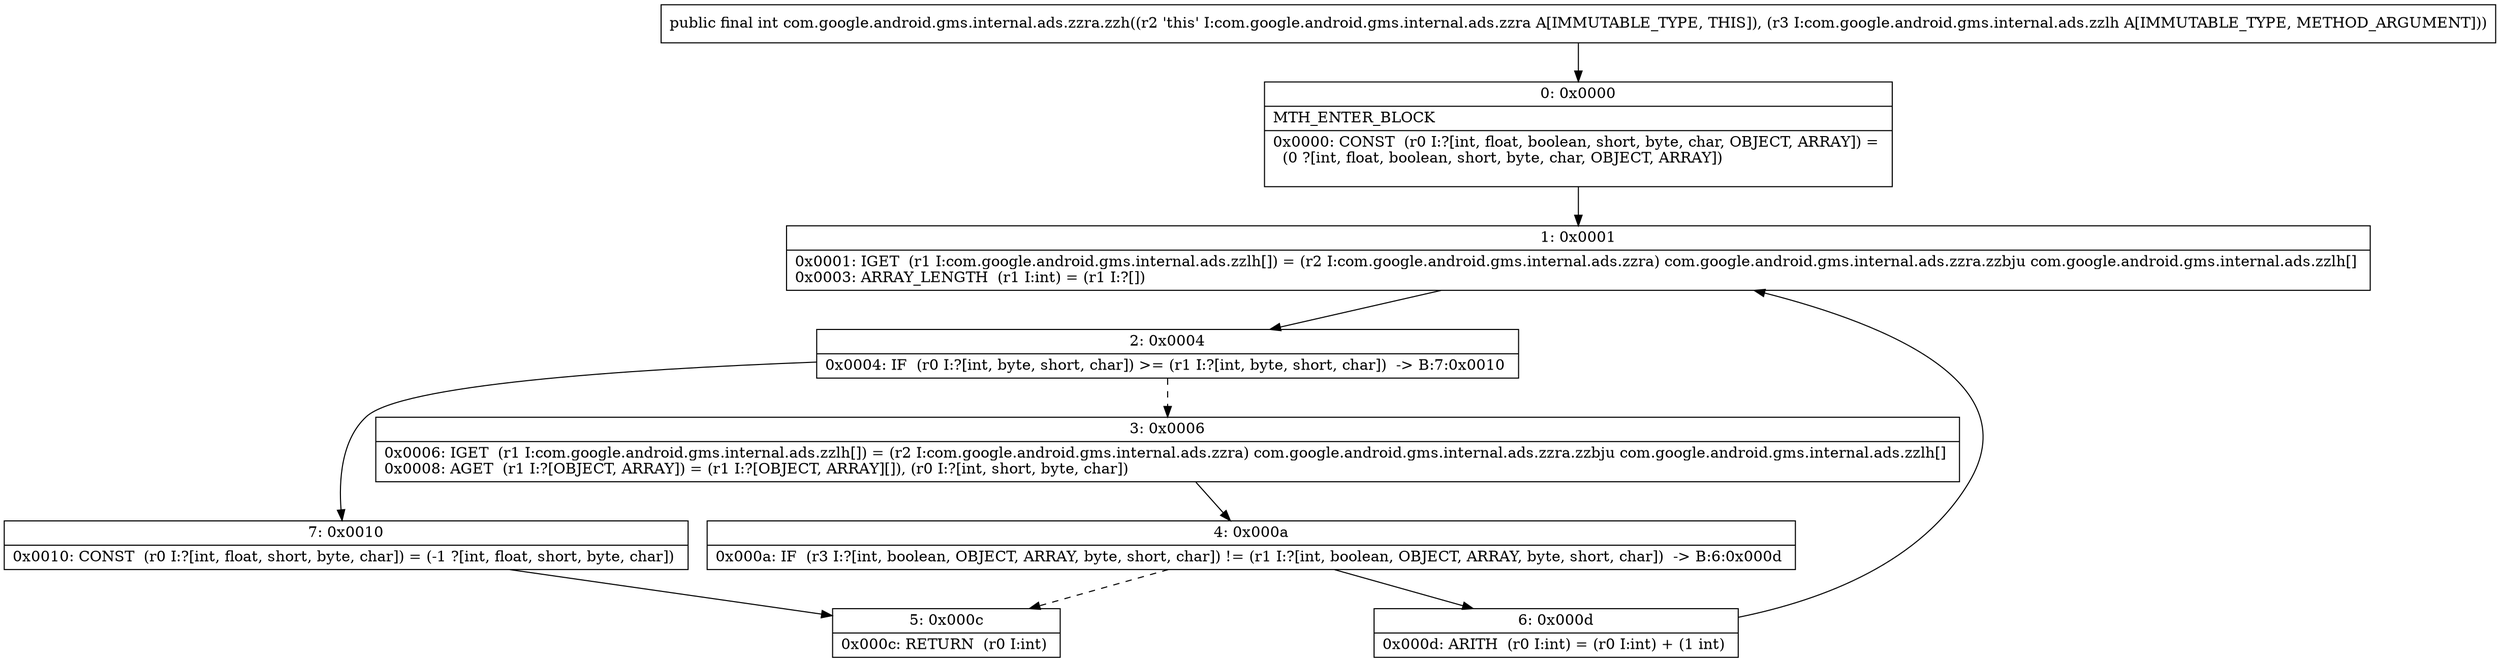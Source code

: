 digraph "CFG forcom.google.android.gms.internal.ads.zzra.zzh(Lcom\/google\/android\/gms\/internal\/ads\/zzlh;)I" {
Node_0 [shape=record,label="{0\:\ 0x0000|MTH_ENTER_BLOCK\l|0x0000: CONST  (r0 I:?[int, float, boolean, short, byte, char, OBJECT, ARRAY]) = \l  (0 ?[int, float, boolean, short, byte, char, OBJECT, ARRAY])\l \l}"];
Node_1 [shape=record,label="{1\:\ 0x0001|0x0001: IGET  (r1 I:com.google.android.gms.internal.ads.zzlh[]) = (r2 I:com.google.android.gms.internal.ads.zzra) com.google.android.gms.internal.ads.zzra.zzbju com.google.android.gms.internal.ads.zzlh[] \l0x0003: ARRAY_LENGTH  (r1 I:int) = (r1 I:?[]) \l}"];
Node_2 [shape=record,label="{2\:\ 0x0004|0x0004: IF  (r0 I:?[int, byte, short, char]) \>= (r1 I:?[int, byte, short, char])  \-\> B:7:0x0010 \l}"];
Node_3 [shape=record,label="{3\:\ 0x0006|0x0006: IGET  (r1 I:com.google.android.gms.internal.ads.zzlh[]) = (r2 I:com.google.android.gms.internal.ads.zzra) com.google.android.gms.internal.ads.zzra.zzbju com.google.android.gms.internal.ads.zzlh[] \l0x0008: AGET  (r1 I:?[OBJECT, ARRAY]) = (r1 I:?[OBJECT, ARRAY][]), (r0 I:?[int, short, byte, char]) \l}"];
Node_4 [shape=record,label="{4\:\ 0x000a|0x000a: IF  (r3 I:?[int, boolean, OBJECT, ARRAY, byte, short, char]) != (r1 I:?[int, boolean, OBJECT, ARRAY, byte, short, char])  \-\> B:6:0x000d \l}"];
Node_5 [shape=record,label="{5\:\ 0x000c|0x000c: RETURN  (r0 I:int) \l}"];
Node_6 [shape=record,label="{6\:\ 0x000d|0x000d: ARITH  (r0 I:int) = (r0 I:int) + (1 int) \l}"];
Node_7 [shape=record,label="{7\:\ 0x0010|0x0010: CONST  (r0 I:?[int, float, short, byte, char]) = (\-1 ?[int, float, short, byte, char]) \l}"];
MethodNode[shape=record,label="{public final int com.google.android.gms.internal.ads.zzra.zzh((r2 'this' I:com.google.android.gms.internal.ads.zzra A[IMMUTABLE_TYPE, THIS]), (r3 I:com.google.android.gms.internal.ads.zzlh A[IMMUTABLE_TYPE, METHOD_ARGUMENT])) }"];
MethodNode -> Node_0;
Node_0 -> Node_1;
Node_1 -> Node_2;
Node_2 -> Node_3[style=dashed];
Node_2 -> Node_7;
Node_3 -> Node_4;
Node_4 -> Node_5[style=dashed];
Node_4 -> Node_6;
Node_6 -> Node_1;
Node_7 -> Node_5;
}

